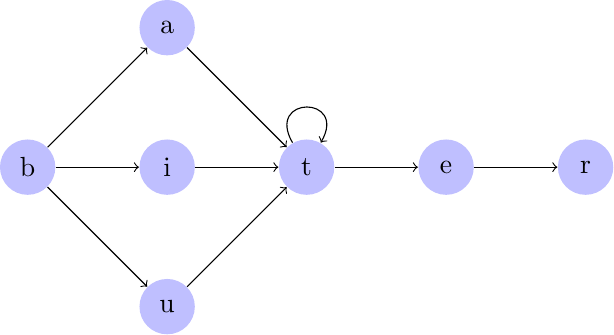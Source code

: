 \documentclass[tikz]{standalone}
\usetikzlibrary{calc, positioning}
\begin{document}
\begin{tikzpicture}[%
    every node/.style = {circle, fill=blue!25, minimum size=2em}]

    \node (0) at (0,0) {b};
    \foreach \Node/\Label [remember=\Node as \previous (initially 0)] in {%
        1/i,
        2/t,
        3/e,
        4/r}
        {
        \node (\Node) [right=3em of \previous] {\Label};
        \draw[->] (\previous) to (\Node);
        }
    \node (a) [above=3em of 1] {a};
    \node (u) [below=3em of 1] {u};
    \foreach \Source/\Target in {0/a, 0/u, a/2, u/2}
        \draw[->] (\Source) to (\Target);

    \draw[->] (2) .. controls +(120:3em) and +(60:3em) .. (2);
\end{tikzpicture}
\end{document}
